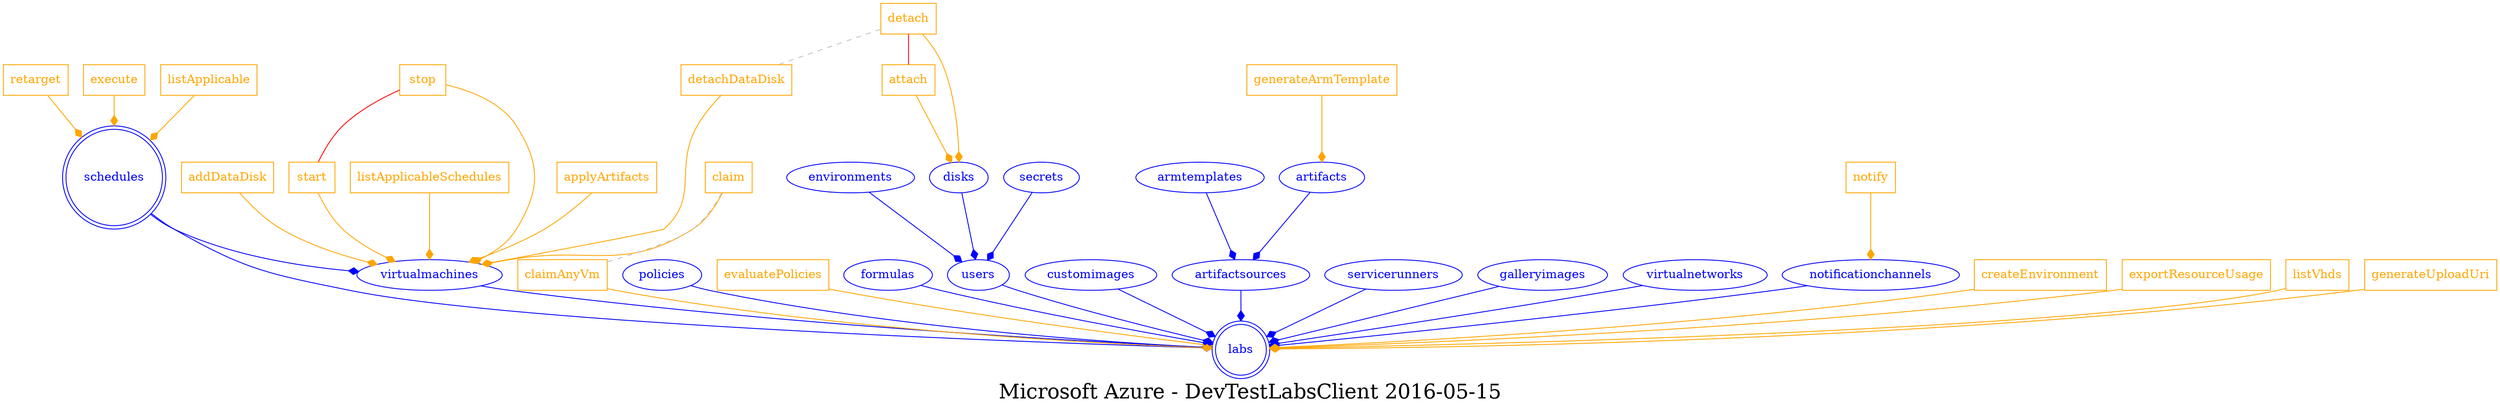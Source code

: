 digraph LexiconGraph {
graph[label="Microsoft Azure - DevTestLabsClient 2016-05-15", fontsize=24]
splines=true
"labs" [color=blue, fontcolor=blue, shape=doublecircle]
"schedules" [color=blue, fontcolor=blue, shape=doublecircle]
"virtualmachines" -> "labs" [color=blue, fontcolor=blue, arrowhead=diamond, arrowtail=none]
"virtualmachines" [color=blue, fontcolor=blue, shape=ellipse]
"detachDataDisk" [color=orange, fontcolor=orange, shape=box]
"detachDataDisk" -> "virtualmachines" [color=orange, fontcolor=orange, arrowhead=diamond, arrowtail=none]
"detach" -> "detachDataDisk" [color=grey, fontcolor=grey, arrowhead=none, arrowtail=none, style=dashed]
"applyArtifacts" [color=orange, fontcolor=orange, shape=box]
"applyArtifacts" -> "virtualmachines" [color=orange, fontcolor=orange, arrowhead=diamond, arrowtail=none]
"addDataDisk" [color=orange, fontcolor=orange, shape=box]
"addDataDisk" -> "virtualmachines" [color=orange, fontcolor=orange, arrowhead=diamond, arrowtail=none]
"start" [color=orange, fontcolor=orange, shape=box]
"start" -> "virtualmachines" [color=orange, fontcolor=orange, arrowhead=diamond, arrowtail=none]
"stop" -> "start" [color=red, fontcolor=red, arrowhead=none, arrowtail=none]
"claim" [color=orange, fontcolor=orange, shape=box]
"claim" -> "virtualmachines" [color=orange, fontcolor=orange, arrowhead=diamond, arrowtail=none]
"listApplicableSchedules" [color=orange, fontcolor=orange, shape=box]
"listApplicableSchedules" -> "virtualmachines" [color=orange, fontcolor=orange, arrowhead=diamond, arrowtail=none]
"stop" [color=orange, fontcolor=orange, shape=box]
"stop" -> "virtualmachines" [color=orange, fontcolor=orange, arrowhead=diamond, arrowtail=none]
"schedules" -> "virtualmachines" [color=blue, fontcolor=blue, arrowhead=diamond, arrowtail=none]
"execute" [color=orange, fontcolor=orange, shape=box]
"execute" -> "schedules" [color=orange, fontcolor=orange, arrowhead=diamond, arrowtail=none]
"users" -> "labs" [color=blue, fontcolor=blue, arrowhead=diamond, arrowtail=none]
"users" [color=blue, fontcolor=blue, shape=ellipse]
"disks" -> "users" [color=blue, fontcolor=blue, arrowhead=diamond, arrowtail=none]
"disks" [color=blue, fontcolor=blue, shape=ellipse]
"detach" [color=orange, fontcolor=orange, shape=box]
"detach" -> "disks" [color=orange, fontcolor=orange, arrowhead=diamond, arrowtail=none]
"attach" [color=orange, fontcolor=orange, shape=box]
"attach" -> "disks" [color=orange, fontcolor=orange, arrowhead=diamond, arrowtail=none]
"detach" -> "attach" [color=red, fontcolor=red, arrowhead=none, arrowtail=none]
"secrets" -> "users" [color=blue, fontcolor=blue, arrowhead=diamond, arrowtail=none]
"secrets" [color=blue, fontcolor=blue, shape=ellipse]
"environments" -> "users" [color=blue, fontcolor=blue, arrowhead=diamond, arrowtail=none]
"environments" [color=blue, fontcolor=blue, shape=ellipse]
"policies" -> "labs" [color=blue, fontcolor=blue, arrowhead=diamond, arrowtail=none]
"policies" [color=blue, fontcolor=blue, shape=ellipse]
"evaluatePolicies" [color=orange, fontcolor=orange, shape=box]
"evaluatePolicies" -> "labs" [color=orange, fontcolor=orange, arrowhead=diamond, arrowtail=none]
"formulas" -> "labs" [color=blue, fontcolor=blue, arrowhead=diamond, arrowtail=none]
"formulas" [color=blue, fontcolor=blue, shape=ellipse]
"schedules" -> "labs" [color=blue, fontcolor=blue, arrowhead=diamond, arrowtail=none]
"listApplicable" [color=orange, fontcolor=orange, shape=box]
"listApplicable" -> "schedules" [color=orange, fontcolor=orange, arrowhead=diamond, arrowtail=none]
"artifactsources" -> "labs" [color=blue, fontcolor=blue, arrowhead=diamond, arrowtail=none]
"artifactsources" [color=blue, fontcolor=blue, shape=ellipse]
"armtemplates" -> "artifactsources" [color=blue, fontcolor=blue, arrowhead=diamond, arrowtail=none]
"armtemplates" [color=blue, fontcolor=blue, shape=ellipse]
"artifacts" -> "artifactsources" [color=blue, fontcolor=blue, arrowhead=diamond, arrowtail=none]
"artifacts" [color=blue, fontcolor=blue, shape=ellipse]
"generateArmTemplate" [color=orange, fontcolor=orange, shape=box]
"generateArmTemplate" -> "artifacts" [color=orange, fontcolor=orange, arrowhead=diamond, arrowtail=none]
"customimages" -> "labs" [color=blue, fontcolor=blue, arrowhead=diamond, arrowtail=none]
"customimages" [color=blue, fontcolor=blue, shape=ellipse]
"notificationchannels" -> "labs" [color=blue, fontcolor=blue, arrowhead=diamond, arrowtail=none]
"notificationchannels" [color=blue, fontcolor=blue, shape=ellipse]
"notify" [color=orange, fontcolor=orange, shape=box]
"notify" -> "notificationchannels" [color=orange, fontcolor=orange, arrowhead=diamond, arrowtail=none]
"servicerunners" -> "labs" [color=blue, fontcolor=blue, arrowhead=diamond, arrowtail=none]
"servicerunners" [color=blue, fontcolor=blue, shape=ellipse]
"galleryimages" -> "labs" [color=blue, fontcolor=blue, arrowhead=diamond, arrowtail=none]
"galleryimages" [color=blue, fontcolor=blue, shape=ellipse]
"virtualnetworks" -> "labs" [color=blue, fontcolor=blue, arrowhead=diamond, arrowtail=none]
"virtualnetworks" [color=blue, fontcolor=blue, shape=ellipse]
"claimAnyVm" [color=orange, fontcolor=orange, shape=box]
"claimAnyVm" -> "labs" [color=orange, fontcolor=orange, arrowhead=diamond, arrowtail=none]
"claim" -> "claimAnyVm" [color=grey, fontcolor=grey, arrowhead=none, arrowtail=none, style=dashed]
"createEnvironment" [color=orange, fontcolor=orange, shape=box]
"createEnvironment" -> "labs" [color=orange, fontcolor=orange, arrowhead=diamond, arrowtail=none]
"exportResourceUsage" [color=orange, fontcolor=orange, shape=box]
"exportResourceUsage" -> "labs" [color=orange, fontcolor=orange, arrowhead=diamond, arrowtail=none]
"listVhds" [color=orange, fontcolor=orange, shape=box]
"listVhds" -> "labs" [color=orange, fontcolor=orange, arrowhead=diamond, arrowtail=none]
"generateUploadUri" [color=orange, fontcolor=orange, shape=box]
"generateUploadUri" -> "labs" [color=orange, fontcolor=orange, arrowhead=diamond, arrowtail=none]
"retarget" [color=orange, fontcolor=orange, shape=box]
"retarget" -> "schedules" [color=orange, fontcolor=orange, arrowhead=diamond, arrowtail=none]
}
